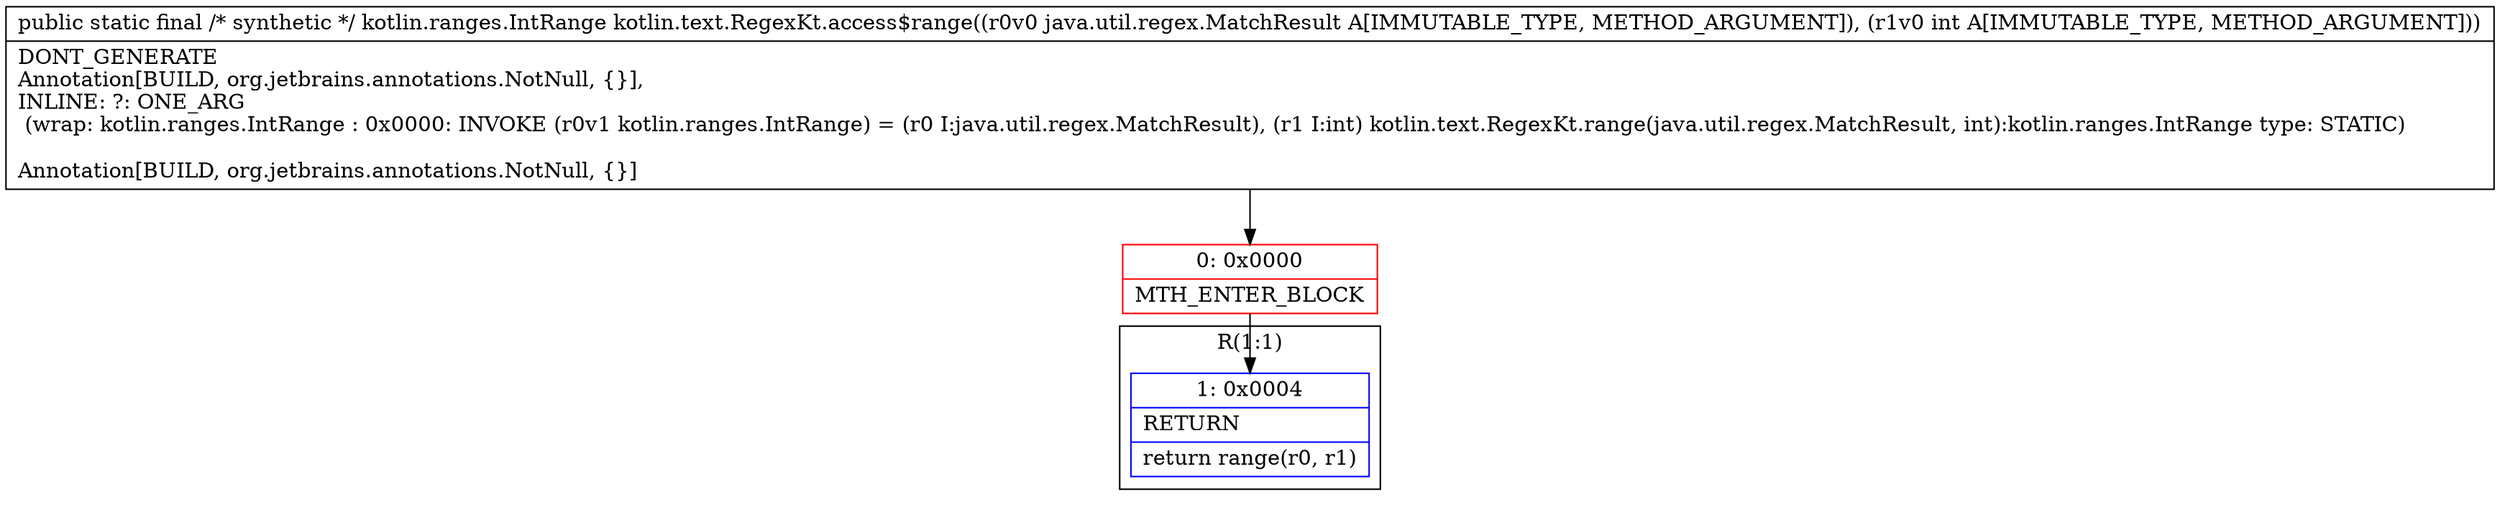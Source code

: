digraph "CFG forkotlin.text.RegexKt.access$range(Ljava\/util\/regex\/MatchResult;I)Lkotlin\/ranges\/IntRange;" {
subgraph cluster_Region_1249332462 {
label = "R(1:1)";
node [shape=record,color=blue];
Node_1 [shape=record,label="{1\:\ 0x0004|RETURN\l|return range(r0, r1)\l}"];
}
Node_0 [shape=record,color=red,label="{0\:\ 0x0000|MTH_ENTER_BLOCK\l}"];
MethodNode[shape=record,label="{public static final \/* synthetic *\/ kotlin.ranges.IntRange kotlin.text.RegexKt.access$range((r0v0 java.util.regex.MatchResult A[IMMUTABLE_TYPE, METHOD_ARGUMENT]), (r1v0 int A[IMMUTABLE_TYPE, METHOD_ARGUMENT]))  | DONT_GENERATE\lAnnotation[BUILD, org.jetbrains.annotations.NotNull, \{\}], \lINLINE: ?: ONE_ARG  \l  (wrap: kotlin.ranges.IntRange : 0x0000: INVOKE  (r0v1 kotlin.ranges.IntRange) = (r0 I:java.util.regex.MatchResult), (r1 I:int) kotlin.text.RegexKt.range(java.util.regex.MatchResult, int):kotlin.ranges.IntRange type: STATIC)\l\lAnnotation[BUILD, org.jetbrains.annotations.NotNull, \{\}]\l}"];
MethodNode -> Node_0;
Node_0 -> Node_1;
}


